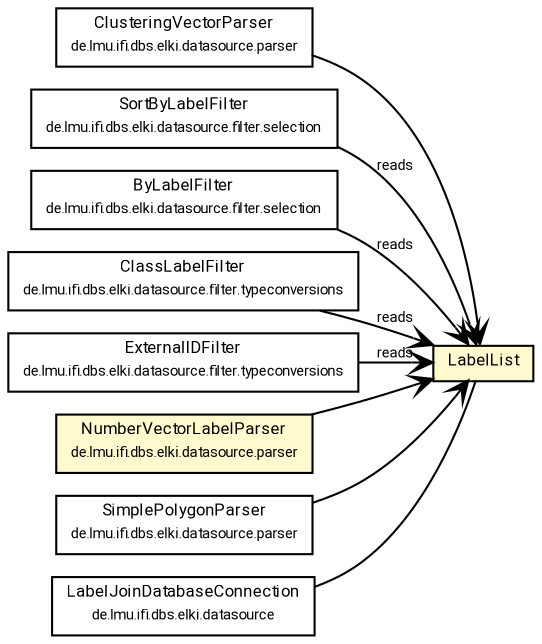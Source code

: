 #!/usr/local/bin/dot
#
# Class diagram 
# Generated by UMLGraph version R5_7_2-60-g0e99a6 (http://www.spinellis.gr/umlgraph/)
#

digraph G {
	graph [fontnames="svg"]
	edge [fontname="Roboto",fontsize=7,labelfontname="Roboto",labelfontsize=7,color="black"];
	node [fontname="Roboto",fontcolor="black",fontsize=8,shape=plaintext,margin=0,width=0,height=0];
	nodesep=0.15;
	ranksep=0.25;
	rankdir=LR;
	// de.lmu.ifi.dbs.elki.datasource.parser.ClusteringVectorParser
	c6135523 [label=<<table title="de.lmu.ifi.dbs.elki.datasource.parser.ClusteringVectorParser" border="0" cellborder="1" cellspacing="0" cellpadding="2" href="../datasource/parser/ClusteringVectorParser.html" target="_parent">
		<tr><td><table border="0" cellspacing="0" cellpadding="1">
		<tr><td align="center" balign="center"> <font face="Roboto">ClusteringVectorParser</font> </td></tr>
		<tr><td align="center" balign="center"> <font face="Roboto" point-size="7.0">de.lmu.ifi.dbs.elki.datasource.parser</font> </td></tr>
		</table></td></tr>
		</table>>, URL="../datasource/parser/ClusteringVectorParser.html"];
	// de.lmu.ifi.dbs.elki.data.LabelList
	c6136195 [label=<<table title="de.lmu.ifi.dbs.elki.data.LabelList" border="0" cellborder="1" cellspacing="0" cellpadding="2" bgcolor="lemonChiffon" href="LabelList.html" target="_parent">
		<tr><td><table border="0" cellspacing="0" cellpadding="1">
		<tr><td align="center" balign="center"> <font face="Roboto">LabelList</font> </td></tr>
		</table></td></tr>
		</table>>, URL="LabelList.html"];
	// de.lmu.ifi.dbs.elki.datasource.filter.selection.SortByLabelFilter
	c6137616 [label=<<table title="de.lmu.ifi.dbs.elki.datasource.filter.selection.SortByLabelFilter" border="0" cellborder="1" cellspacing="0" cellpadding="2" href="../datasource/filter/selection/SortByLabelFilter.html" target="_parent">
		<tr><td><table border="0" cellspacing="0" cellpadding="1">
		<tr><td align="center" balign="center"> <font face="Roboto">SortByLabelFilter</font> </td></tr>
		<tr><td align="center" balign="center"> <font face="Roboto" point-size="7.0">de.lmu.ifi.dbs.elki.datasource.filter.selection</font> </td></tr>
		</table></td></tr>
		</table>>, URL="../datasource/filter/selection/SortByLabelFilter.html"];
	// de.lmu.ifi.dbs.elki.datasource.filter.selection.ByLabelFilter
	c6137617 [label=<<table title="de.lmu.ifi.dbs.elki.datasource.filter.selection.ByLabelFilter" border="0" cellborder="1" cellspacing="0" cellpadding="2" href="../datasource/filter/selection/ByLabelFilter.html" target="_parent">
		<tr><td><table border="0" cellspacing="0" cellpadding="1">
		<tr><td align="center" balign="center"> <font face="Roboto">ByLabelFilter</font> </td></tr>
		<tr><td align="center" balign="center"> <font face="Roboto" point-size="7.0">de.lmu.ifi.dbs.elki.datasource.filter.selection</font> </td></tr>
		</table></td></tr>
		</table>>, URL="../datasource/filter/selection/ByLabelFilter.html"];
	// de.lmu.ifi.dbs.elki.datasource.filter.typeconversions.ClassLabelFilter
	c6137625 [label=<<table title="de.lmu.ifi.dbs.elki.datasource.filter.typeconversions.ClassLabelFilter" border="0" cellborder="1" cellspacing="0" cellpadding="2" href="../datasource/filter/typeconversions/ClassLabelFilter.html" target="_parent">
		<tr><td><table border="0" cellspacing="0" cellpadding="1">
		<tr><td align="center" balign="center"> <font face="Roboto">ClassLabelFilter</font> </td></tr>
		<tr><td align="center" balign="center"> <font face="Roboto" point-size="7.0">de.lmu.ifi.dbs.elki.datasource.filter.typeconversions</font> </td></tr>
		</table></td></tr>
		</table>>, URL="../datasource/filter/typeconversions/ClassLabelFilter.html"];
	// de.lmu.ifi.dbs.elki.datasource.filter.typeconversions.ExternalIDFilter
	c6137630 [label=<<table title="de.lmu.ifi.dbs.elki.datasource.filter.typeconversions.ExternalIDFilter" border="0" cellborder="1" cellspacing="0" cellpadding="2" href="../datasource/filter/typeconversions/ExternalIDFilter.html" target="_parent">
		<tr><td><table border="0" cellspacing="0" cellpadding="1">
		<tr><td align="center" balign="center"> <font face="Roboto">ExternalIDFilter</font> </td></tr>
		<tr><td align="center" balign="center"> <font face="Roboto" point-size="7.0">de.lmu.ifi.dbs.elki.datasource.filter.typeconversions</font> </td></tr>
		</table></td></tr>
		</table>>, URL="../datasource/filter/typeconversions/ExternalIDFilter.html"];
	// de.lmu.ifi.dbs.elki.datasource.parser.NumberVectorLabelParser<V extends de.lmu.ifi.dbs.elki.data.NumberVector>
	c6137675 [label=<<table title="de.lmu.ifi.dbs.elki.datasource.parser.NumberVectorLabelParser" border="0" cellborder="1" cellspacing="0" cellpadding="2" bgcolor="LemonChiffon" href="../datasource/parser/NumberVectorLabelParser.html" target="_parent">
		<tr><td><table border="0" cellspacing="0" cellpadding="1">
		<tr><td align="center" balign="center"> <font face="Roboto">NumberVectorLabelParser</font> </td></tr>
		<tr><td align="center" balign="center"> <font face="Roboto" point-size="7.0">de.lmu.ifi.dbs.elki.datasource.parser</font> </td></tr>
		</table></td></tr>
		</table>>, URL="../datasource/parser/NumberVectorLabelParser.html"];
	// de.lmu.ifi.dbs.elki.datasource.parser.SimplePolygonParser
	c6137683 [label=<<table title="de.lmu.ifi.dbs.elki.datasource.parser.SimplePolygonParser" border="0" cellborder="1" cellspacing="0" cellpadding="2" href="../datasource/parser/SimplePolygonParser.html" target="_parent">
		<tr><td><table border="0" cellspacing="0" cellpadding="1">
		<tr><td align="center" balign="center"> <font face="Roboto">SimplePolygonParser</font> </td></tr>
		<tr><td align="center" balign="center"> <font face="Roboto" point-size="7.0">de.lmu.ifi.dbs.elki.datasource.parser</font> </td></tr>
		</table></td></tr>
		</table>>, URL="../datasource/parser/SimplePolygonParser.html"];
	// de.lmu.ifi.dbs.elki.datasource.LabelJoinDatabaseConnection
	c6137703 [label=<<table title="de.lmu.ifi.dbs.elki.datasource.LabelJoinDatabaseConnection" border="0" cellborder="1" cellspacing="0" cellpadding="2" href="../datasource/LabelJoinDatabaseConnection.html" target="_parent">
		<tr><td><table border="0" cellspacing="0" cellpadding="1">
		<tr><td align="center" balign="center"> <font face="Roboto">LabelJoinDatabaseConnection</font> </td></tr>
		<tr><td align="center" balign="center"> <font face="Roboto" point-size="7.0">de.lmu.ifi.dbs.elki.datasource</font> </td></tr>
		</table></td></tr>
		</table>>, URL="../datasource/LabelJoinDatabaseConnection.html"];
	// de.lmu.ifi.dbs.elki.datasource.filter.selection.SortByLabelFilter navassoc de.lmu.ifi.dbs.elki.data.LabelList
	c6137616 -> c6136195 [arrowhead=open,weight=1,label="reads"];
	// de.lmu.ifi.dbs.elki.datasource.filter.selection.ByLabelFilter navassoc de.lmu.ifi.dbs.elki.data.LabelList
	c6137617 -> c6136195 [arrowhead=open,weight=1,label="reads"];
	// de.lmu.ifi.dbs.elki.datasource.filter.typeconversions.ClassLabelFilter navassoc de.lmu.ifi.dbs.elki.data.LabelList
	c6137625 -> c6136195 [arrowhead=open,weight=1,label="reads"];
	// de.lmu.ifi.dbs.elki.datasource.filter.typeconversions.ExternalIDFilter navassoc de.lmu.ifi.dbs.elki.data.LabelList
	c6137630 -> c6136195 [arrowhead=open,weight=1,label="reads"];
	// de.lmu.ifi.dbs.elki.datasource.LabelJoinDatabaseConnection assoc de.lmu.ifi.dbs.elki.data.LabelList
	c6137703 -> c6136195 [arrowhead=none,weight=2];
	// de.lmu.ifi.dbs.elki.datasource.parser.ClusteringVectorParser navassoc de.lmu.ifi.dbs.elki.data.LabelList
	c6135523 -> c6136195 [arrowhead=open,weight=1];
	// de.lmu.ifi.dbs.elki.datasource.parser.NumberVectorLabelParser<V extends de.lmu.ifi.dbs.elki.data.NumberVector> navassoc de.lmu.ifi.dbs.elki.data.LabelList
	c6137675 -> c6136195 [arrowhead=open,weight=1];
	// de.lmu.ifi.dbs.elki.datasource.parser.SimplePolygonParser navassoc de.lmu.ifi.dbs.elki.data.LabelList
	c6137683 -> c6136195 [arrowhead=open,weight=1];
}

